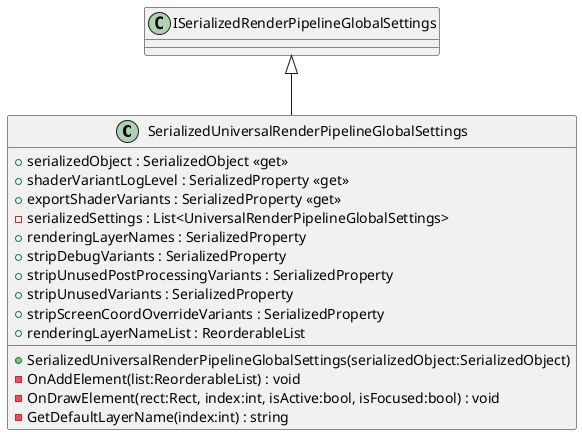 @startuml
class SerializedUniversalRenderPipelineGlobalSettings {
    + serializedObject : SerializedObject <<get>>
    + shaderVariantLogLevel : SerializedProperty <<get>>
    + exportShaderVariants : SerializedProperty <<get>>
    - serializedSettings : List<UniversalRenderPipelineGlobalSettings>
    + renderingLayerNames : SerializedProperty
    + stripDebugVariants : SerializedProperty
    + stripUnusedPostProcessingVariants : SerializedProperty
    + stripUnusedVariants : SerializedProperty
    + stripScreenCoordOverrideVariants : SerializedProperty
    + renderingLayerNameList : ReorderableList
    + SerializedUniversalRenderPipelineGlobalSettings(serializedObject:SerializedObject)
    - OnAddElement(list:ReorderableList) : void
    - OnDrawElement(rect:Rect, index:int, isActive:bool, isFocused:bool) : void
    - GetDefaultLayerName(index:int) : string
}
ISerializedRenderPipelineGlobalSettings <|-- SerializedUniversalRenderPipelineGlobalSettings
@enduml
